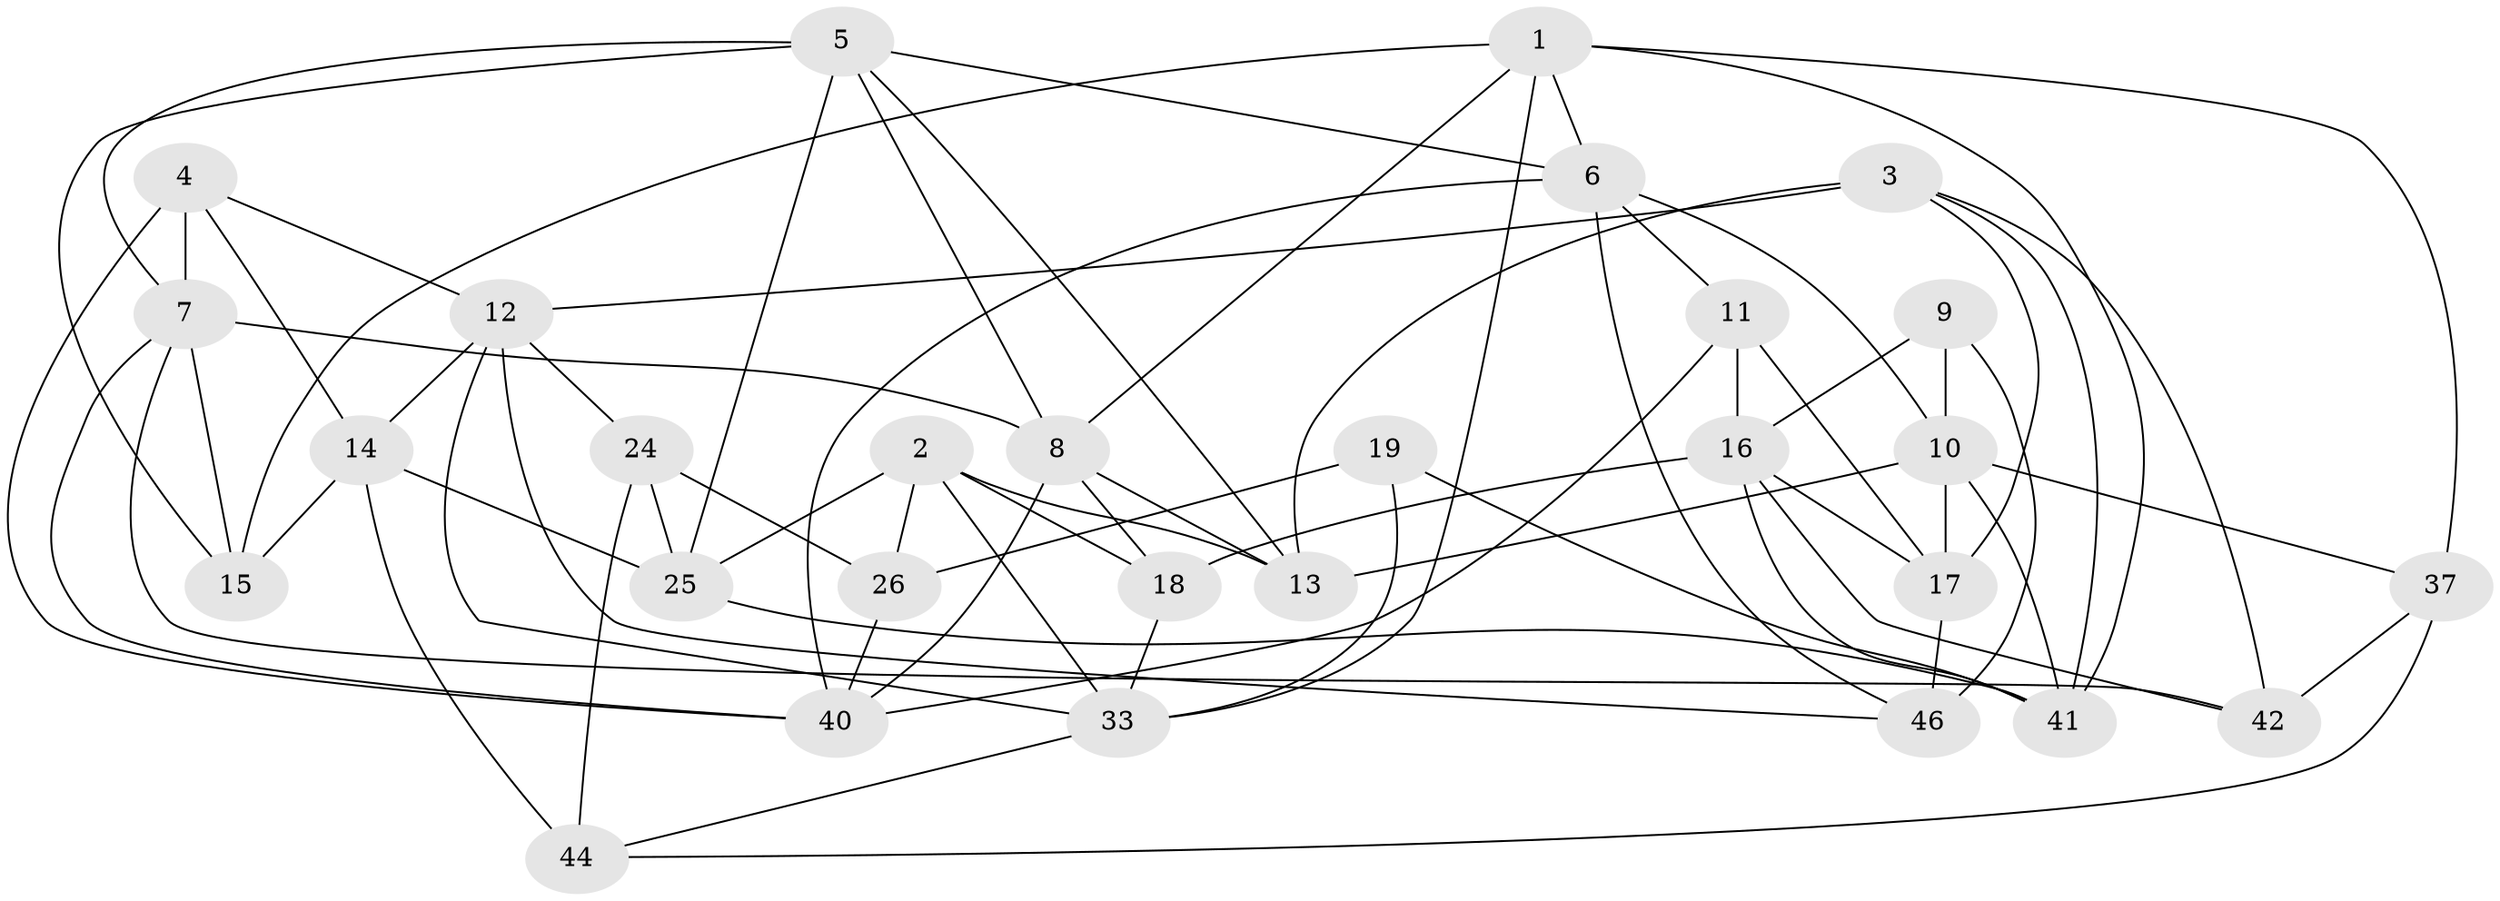 // original degree distribution, {4: 1.0}
// Generated by graph-tools (version 1.1) at 2025/42/03/06/25 10:42:25]
// undirected, 29 vertices, 71 edges
graph export_dot {
graph [start="1"]
  node [color=gray90,style=filled];
  1 [super="+21"];
  2 [super="+27"];
  3 [super="+23"];
  4;
  5 [super="+38"];
  6 [super="+22"];
  7 [super="+30"];
  8 [super="+45"];
  9;
  10 [super="+39"];
  11;
  12 [super="+32"];
  13 [super="+20"];
  14 [super="+31"];
  15;
  16 [super="+34"];
  17 [super="+29"];
  18;
  19;
  24 [super="+35"];
  25 [super="+28"];
  26 [super="+36"];
  33 [super="+49"];
  37;
  40 [super="+43"];
  41 [super="+48"];
  42;
  44 [super="+50"];
  46 [super="+47"];
  1 -- 15;
  1 -- 8;
  1 -- 37;
  1 -- 6;
  1 -- 33;
  1 -- 41;
  2 -- 25 [weight=2];
  2 -- 13;
  2 -- 33;
  2 -- 18;
  2 -- 26;
  3 -- 12;
  3 -- 41;
  3 -- 13 [weight=2];
  3 -- 17;
  3 -- 42;
  4 -- 12;
  4 -- 14;
  4 -- 40;
  4 -- 7;
  5 -- 7;
  5 -- 15;
  5 -- 8;
  5 -- 13;
  5 -- 6;
  5 -- 25;
  6 -- 10;
  6 -- 11;
  6 -- 40;
  6 -- 46;
  7 -- 40;
  7 -- 42;
  7 -- 15;
  7 -- 8;
  8 -- 40;
  8 -- 13;
  8 -- 18;
  9 -- 46 [weight=2];
  9 -- 16;
  9 -- 10;
  10 -- 13;
  10 -- 17;
  10 -- 37;
  10 -- 41;
  11 -- 17;
  11 -- 40;
  11 -- 16;
  12 -- 24;
  12 -- 33;
  12 -- 46;
  12 -- 14;
  14 -- 15;
  14 -- 44 [weight=2];
  14 -- 25;
  16 -- 41;
  16 -- 42;
  16 -- 17;
  16 -- 18;
  17 -- 46 [weight=2];
  18 -- 33;
  19 -- 26 [weight=2];
  19 -- 41;
  19 -- 33;
  24 -- 25;
  24 -- 26 [weight=2];
  24 -- 44 [weight=2];
  25 -- 41;
  26 -- 40;
  33 -- 44;
  37 -- 42;
  37 -- 44;
}
